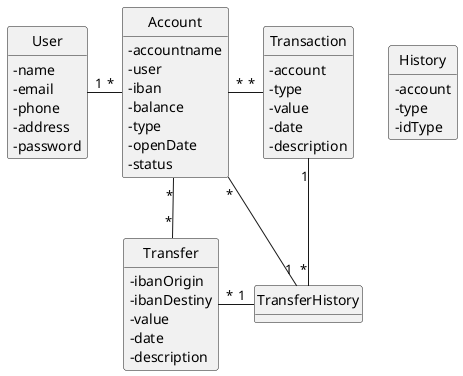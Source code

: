 @startuml DomainModel
'https://plantuml.com/class-diagram
skinparam classAttributeIconSize 0
hide circle
hide methods

class User {
    - name
    - email 
    - phone
    - address
    - password
}

class Account {
    - accountname
    - user
    - iban
    - balance
    - type
    - openDate
    - status
}

class Transfer {
    - ibanOrigin
    - ibanDestiny
    - value
    - date
    - description
}

class Transaction {
    - account
    - type
    - value
    - date
    - description
}

class History {
    - account
    - type
    - idType
}

User "1"-"*" Account
Account "*"-"*" Transfer
Account "*"-"1" TransferHistory
Transfer "*"-"1" TransferHistory
Account "*"-"*" Transaction
Transaction "1"-d-"*" TransferHistory

@enduml
